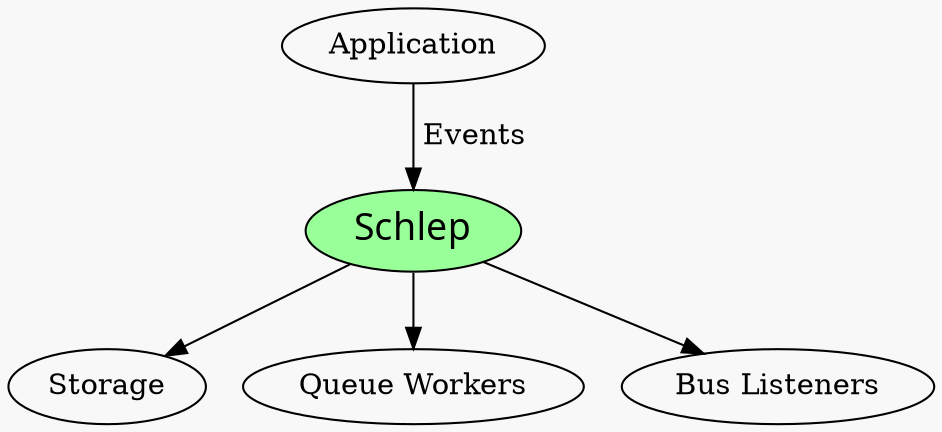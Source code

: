 digraph Readme {
  bgcolor="#F8F8F8"
  Schlep [style = filled, fillcolor="#99FF99",label="Schlep", fontname="sans", fontsize=18];
  Application -> Schlep [label=" Events"]
  Schlep -> Storage
  Schlep -> "Queue Workers"
  Schlep -> "Bus Listeners"
}
